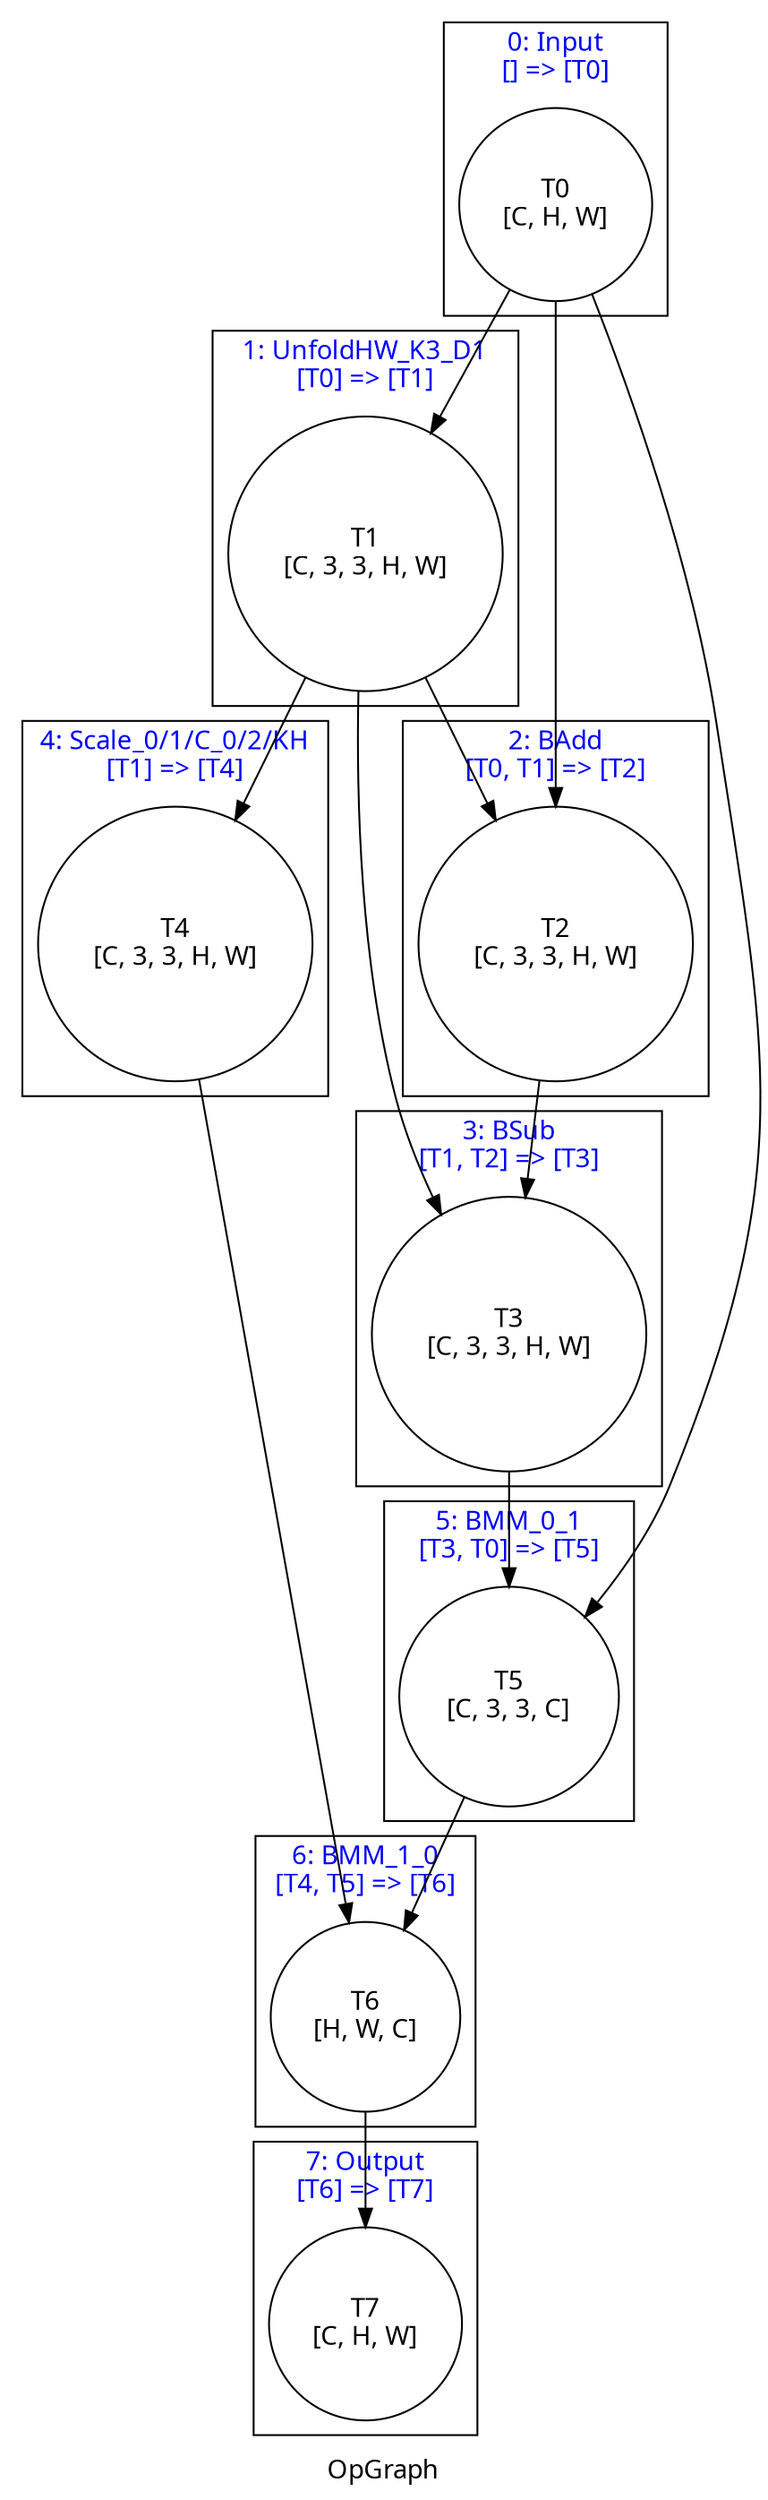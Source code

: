 digraph OpGraph {
    label = "OpGraph"
    fontname = "Graphik";
    subgraph tensors {
        node [shape = circle, color = black, fontname = "Graphik"]
        t_0; t_1; t_2; t_3; t_4; t_5; t_6; t_7; 
    }
    subgraph cluster_0 {
        fontcolor = blue;
        label = "0: Input\n[] => [T0]";
        t_0 [label = "T0\n[C, H, W]"];
    }
    subgraph cluster_1 {
        fontcolor = blue;
        label = "1: UnfoldHW_K3_D1\n[T0] => [T1]";
        t_1 [label = "T1\n[C, 3, 3, H, W]"];
    }
    subgraph cluster_2 {
        fontcolor = blue;
        label = "2: BAdd\n[T0, T1] => [T2]";
        t_2 [label = "T2\n[C, 3, 3, H, W]"];
    }
    subgraph cluster_3 {
        fontcolor = blue;
        label = "3: BSub\n[T1, T2] => [T3]";
        t_3 [label = "T3\n[C, 3, 3, H, W]"];
    }
    subgraph cluster_4 {
        fontcolor = blue;
        label = "4: Scale_0/1/C_0/2/KH\n[T1] => [T4]";
        t_4 [label = "T4\n[C, 3, 3, H, W]"];
    }
    subgraph cluster_5 {
        fontcolor = blue;
        label = "5: BMM_0_1\n[T3, T0] => [T5]";
        t_5 [label = "T5\n[C, 3, 3, C]"];
    }
    subgraph cluster_6 {
        fontcolor = blue;
        label = "6: BMM_1_0\n[T4, T5] => [T6]";
        t_6 [label = "T6\n[H, W, C]"];
    }
    subgraph cluster_7 {
        fontcolor = blue;
        label = "7: Output\n[T6] => [T7]";
        t_7 [label = "T7\n[C, H, W]"];
    }
    t_0 -> t_1;
    t_0 -> t_2;
    t_0 -> t_5;
    t_1 -> t_2;
    t_1 -> t_3;
    t_1 -> t_4;
    t_2 -> t_3;
    t_3 -> t_5;
    t_4 -> t_6;
    t_5 -> t_6;
    t_6 -> t_7;
}

